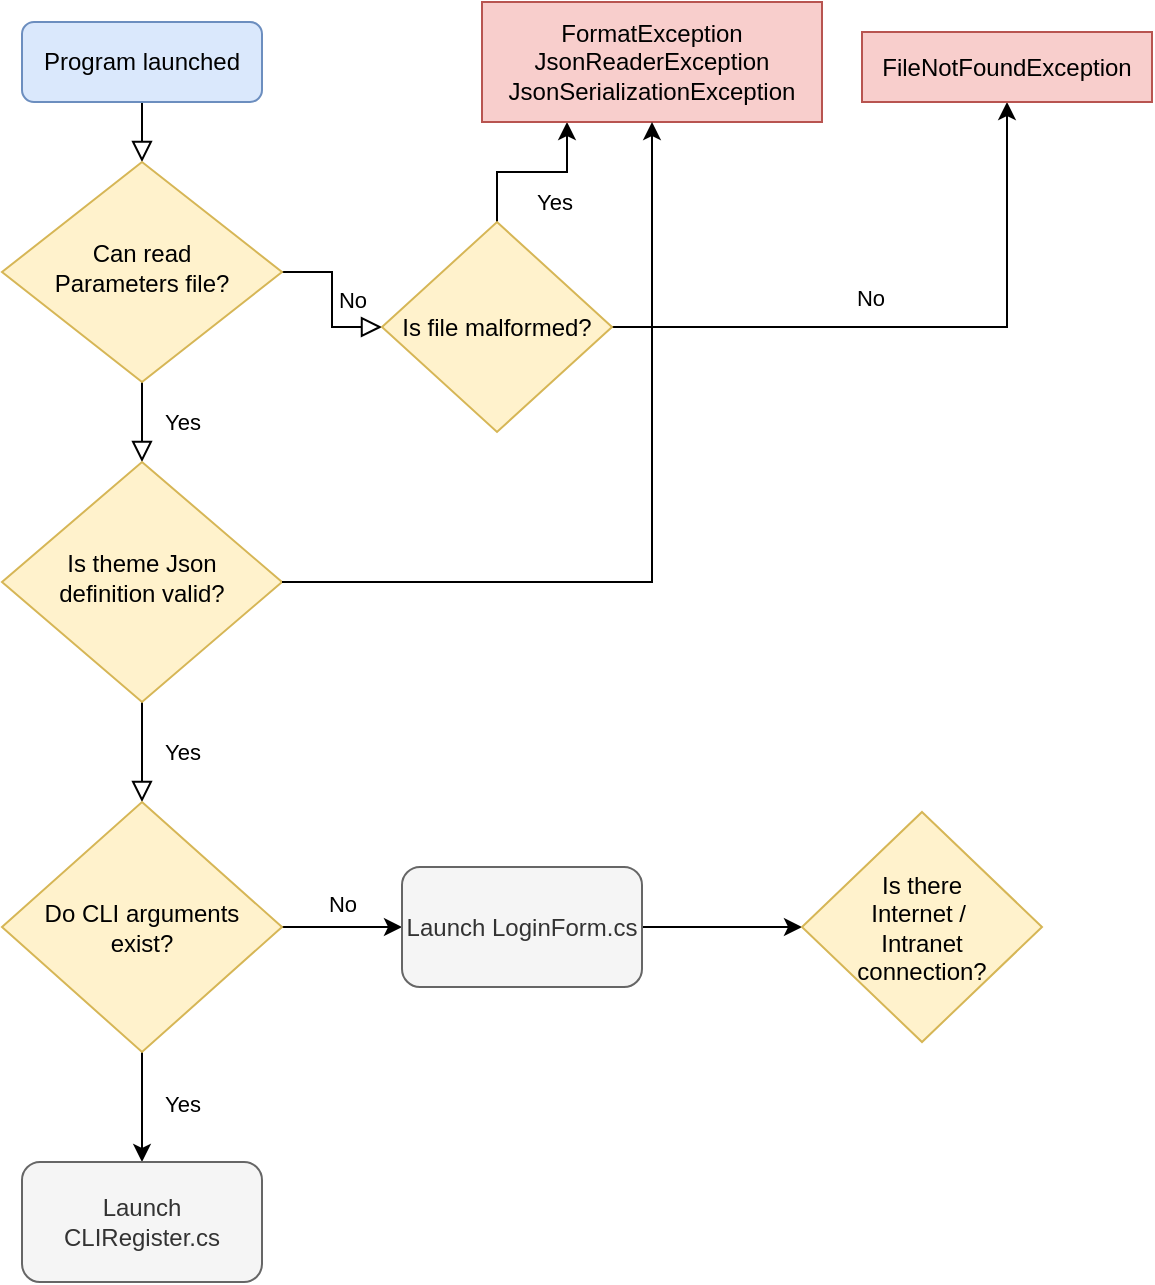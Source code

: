 <mxfile version="22.0.8" type="github">
  <diagram id="C5RBs43oDa-KdzZeNtuy" name="Page-1">
    <mxGraphModel dx="1173" dy="791" grid="1" gridSize="10" guides="1" tooltips="1" connect="1" arrows="1" fold="1" page="1" pageScale="1" pageWidth="827" pageHeight="1169" math="0" shadow="0">
      <root>
        <mxCell id="WIyWlLk6GJQsqaUBKTNV-0" />
        <mxCell id="WIyWlLk6GJQsqaUBKTNV-1" parent="WIyWlLk6GJQsqaUBKTNV-0" />
        <mxCell id="WIyWlLk6GJQsqaUBKTNV-2" value="" style="rounded=0;html=1;jettySize=auto;orthogonalLoop=1;fontSize=11;endArrow=block;endFill=0;endSize=8;strokeWidth=1;shadow=0;labelBackgroundColor=none;edgeStyle=orthogonalEdgeStyle;" parent="WIyWlLk6GJQsqaUBKTNV-1" source="WIyWlLk6GJQsqaUBKTNV-3" target="WIyWlLk6GJQsqaUBKTNV-6" edge="1">
          <mxGeometry relative="1" as="geometry" />
        </mxCell>
        <mxCell id="WIyWlLk6GJQsqaUBKTNV-3" value="Program launched" style="rounded=1;whiteSpace=wrap;html=1;fontSize=12;glass=0;strokeWidth=1;shadow=0;fillColor=#dae8fc;strokeColor=#6c8ebf;" parent="WIyWlLk6GJQsqaUBKTNV-1" vertex="1">
          <mxGeometry x="60" y="20" width="120" height="40" as="geometry" />
        </mxCell>
        <mxCell id="WIyWlLk6GJQsqaUBKTNV-4" value="Yes" style="rounded=0;html=1;jettySize=auto;orthogonalLoop=1;fontSize=11;endArrow=block;endFill=0;endSize=8;strokeWidth=1;shadow=0;labelBackgroundColor=none;edgeStyle=orthogonalEdgeStyle;" parent="WIyWlLk6GJQsqaUBKTNV-1" source="WIyWlLk6GJQsqaUBKTNV-6" target="WIyWlLk6GJQsqaUBKTNV-10" edge="1">
          <mxGeometry y="20" relative="1" as="geometry">
            <mxPoint as="offset" />
          </mxGeometry>
        </mxCell>
        <mxCell id="WIyWlLk6GJQsqaUBKTNV-5" value="No" style="edgeStyle=orthogonalEdgeStyle;rounded=0;html=1;jettySize=auto;orthogonalLoop=1;fontSize=11;endArrow=block;endFill=0;endSize=8;strokeWidth=1;shadow=0;labelBackgroundColor=none;entryX=0;entryY=0.5;entryDx=0;entryDy=0;" parent="WIyWlLk6GJQsqaUBKTNV-1" source="WIyWlLk6GJQsqaUBKTNV-6" target="MV5Ec6lMB-zT9UXO9T3H-1" edge="1">
          <mxGeometry y="10" relative="1" as="geometry">
            <mxPoint as="offset" />
            <mxPoint x="310" y="165" as="targetPoint" />
          </mxGeometry>
        </mxCell>
        <mxCell id="WIyWlLk6GJQsqaUBKTNV-6" value="Can read&lt;br&gt;Parameters file?" style="rhombus;whiteSpace=wrap;html=1;shadow=0;fontFamily=Helvetica;fontSize=12;align=center;strokeWidth=1;spacing=6;spacingTop=-4;fillColor=#fff2cc;strokeColor=#d6b656;" parent="WIyWlLk6GJQsqaUBKTNV-1" vertex="1">
          <mxGeometry x="50" y="90" width="140" height="110" as="geometry" />
        </mxCell>
        <mxCell id="WIyWlLk6GJQsqaUBKTNV-9" value="Yes" style="edgeStyle=orthogonalEdgeStyle;rounded=0;html=1;jettySize=auto;orthogonalLoop=1;fontSize=11;endArrow=block;endFill=0;endSize=8;strokeWidth=1;shadow=0;labelBackgroundColor=none;entryX=0.5;entryY=0;entryDx=0;entryDy=0;" parent="WIyWlLk6GJQsqaUBKTNV-1" source="WIyWlLk6GJQsqaUBKTNV-10" target="BBrvKpnnRB6dyi7Tlnk0-0" edge="1">
          <mxGeometry y="20" relative="1" as="geometry">
            <mxPoint as="offset" />
            <mxPoint x="120" y="490" as="targetPoint" />
          </mxGeometry>
        </mxCell>
        <mxCell id="WIyWlLk6GJQsqaUBKTNV-10" value="Is theme Json&lt;br&gt;definition valid?" style="rhombus;whiteSpace=wrap;html=1;shadow=0;fontFamily=Helvetica;fontSize=12;align=center;strokeWidth=1;spacing=6;spacingTop=-4;fillColor=#fff2cc;strokeColor=#d6b656;" parent="WIyWlLk6GJQsqaUBKTNV-1" vertex="1">
          <mxGeometry x="50" y="240" width="140" height="120" as="geometry" />
        </mxCell>
        <mxCell id="MV5Ec6lMB-zT9UXO9T3H-6" value="" style="edgeStyle=orthogonalEdgeStyle;rounded=0;orthogonalLoop=1;jettySize=auto;html=1;" parent="WIyWlLk6GJQsqaUBKTNV-1" source="MV5Ec6lMB-zT9UXO9T3H-1" target="MV5Ec6lMB-zT9UXO9T3H-5" edge="1">
          <mxGeometry relative="1" as="geometry" />
        </mxCell>
        <mxCell id="MV5Ec6lMB-zT9UXO9T3H-7" value="No" style="edgeLabel;html=1;align=center;verticalAlign=middle;resizable=0;points=[];" parent="MV5Ec6lMB-zT9UXO9T3H-6" vertex="1" connectable="0">
          <mxGeometry x="-0.167" relative="1" as="geometry">
            <mxPoint y="-15" as="offset" />
          </mxGeometry>
        </mxCell>
        <mxCell id="BBrvKpnnRB6dyi7Tlnk0-15" style="edgeStyle=orthogonalEdgeStyle;rounded=0;orthogonalLoop=1;jettySize=auto;html=1;entryX=0.25;entryY=1;entryDx=0;entryDy=0;" edge="1" parent="WIyWlLk6GJQsqaUBKTNV-1" source="MV5Ec6lMB-zT9UXO9T3H-1" target="MV5Ec6lMB-zT9UXO9T3H-2">
          <mxGeometry relative="1" as="geometry" />
        </mxCell>
        <mxCell id="BBrvKpnnRB6dyi7Tlnk0-16" value="Yes" style="edgeLabel;html=1;align=center;verticalAlign=middle;resizable=0;points=[];" vertex="1" connectable="0" parent="BBrvKpnnRB6dyi7Tlnk0-15">
          <mxGeometry x="-0.027" y="3" relative="1" as="geometry">
            <mxPoint x="12" y="18" as="offset" />
          </mxGeometry>
        </mxCell>
        <mxCell id="MV5Ec6lMB-zT9UXO9T3H-1" value="Is file malformed?" style="rhombus;whiteSpace=wrap;html=1;fillColor=#fff2cc;strokeColor=#d6b656;" parent="WIyWlLk6GJQsqaUBKTNV-1" vertex="1">
          <mxGeometry x="240" y="120" width="115" height="105" as="geometry" />
        </mxCell>
        <mxCell id="MV5Ec6lMB-zT9UXO9T3H-2" value="FormatException JsonReaderException&lt;br&gt;JsonSerializationException" style="whiteSpace=wrap;html=1;fillColor=#f8cecc;strokeColor=#b85450;" parent="WIyWlLk6GJQsqaUBKTNV-1" vertex="1">
          <mxGeometry x="290" y="10" width="170" height="60" as="geometry" />
        </mxCell>
        <mxCell id="MV5Ec6lMB-zT9UXO9T3H-5" value="FileNotFoundException" style="whiteSpace=wrap;html=1;fillColor=#f8cecc;strokeColor=#b85450;" parent="WIyWlLk6GJQsqaUBKTNV-1" vertex="1">
          <mxGeometry x="480" y="25" width="145" height="35" as="geometry" />
        </mxCell>
        <mxCell id="BBrvKpnnRB6dyi7Tlnk0-3" value="" style="edgeStyle=orthogonalEdgeStyle;rounded=0;orthogonalLoop=1;jettySize=auto;html=1;entryX=0;entryY=0.5;entryDx=0;entryDy=0;" edge="1" parent="WIyWlLk6GJQsqaUBKTNV-1" source="BBrvKpnnRB6dyi7Tlnk0-0" target="BBrvKpnnRB6dyi7Tlnk0-5">
          <mxGeometry relative="1" as="geometry">
            <mxPoint x="334" y="552.5" as="targetPoint" />
          </mxGeometry>
        </mxCell>
        <mxCell id="BBrvKpnnRB6dyi7Tlnk0-4" value="No" style="edgeLabel;html=1;align=center;verticalAlign=middle;resizable=0;points=[];" vertex="1" connectable="0" parent="BBrvKpnnRB6dyi7Tlnk0-3">
          <mxGeometry y="3" relative="1" as="geometry">
            <mxPoint y="-9" as="offset" />
          </mxGeometry>
        </mxCell>
        <mxCell id="BBrvKpnnRB6dyi7Tlnk0-8" value="" style="edgeStyle=orthogonalEdgeStyle;rounded=0;orthogonalLoop=1;jettySize=auto;html=1;" edge="1" parent="WIyWlLk6GJQsqaUBKTNV-1" source="BBrvKpnnRB6dyi7Tlnk0-0" target="BBrvKpnnRB6dyi7Tlnk0-7">
          <mxGeometry relative="1" as="geometry" />
        </mxCell>
        <mxCell id="BBrvKpnnRB6dyi7Tlnk0-9" value="Yes" style="edgeLabel;html=1;align=center;verticalAlign=middle;resizable=0;points=[];" vertex="1" connectable="0" parent="BBrvKpnnRB6dyi7Tlnk0-8">
          <mxGeometry x="-0.058" y="2" relative="1" as="geometry">
            <mxPoint x="18" as="offset" />
          </mxGeometry>
        </mxCell>
        <mxCell id="BBrvKpnnRB6dyi7Tlnk0-0" value="Do CLI arguments&lt;br&gt;exist?" style="rhombus;whiteSpace=wrap;html=1;fillColor=#fff2cc;strokeColor=#d6b656;" vertex="1" parent="WIyWlLk6GJQsqaUBKTNV-1">
          <mxGeometry x="50" y="410" width="140" height="125" as="geometry" />
        </mxCell>
        <mxCell id="BBrvKpnnRB6dyi7Tlnk0-14" style="edgeStyle=orthogonalEdgeStyle;rounded=0;orthogonalLoop=1;jettySize=auto;html=1;exitX=1;exitY=0.5;exitDx=0;exitDy=0;entryX=0;entryY=0.5;entryDx=0;entryDy=0;" edge="1" parent="WIyWlLk6GJQsqaUBKTNV-1" source="BBrvKpnnRB6dyi7Tlnk0-5" target="BBrvKpnnRB6dyi7Tlnk0-12">
          <mxGeometry relative="1" as="geometry" />
        </mxCell>
        <mxCell id="BBrvKpnnRB6dyi7Tlnk0-5" value="Launch LoginForm.cs" style="rounded=1;whiteSpace=wrap;html=1;fillColor=#f5f5f5;fontColor=#333333;strokeColor=#666666;" vertex="1" parent="WIyWlLk6GJQsqaUBKTNV-1">
          <mxGeometry x="250" y="442.5" width="120" height="60" as="geometry" />
        </mxCell>
        <mxCell id="BBrvKpnnRB6dyi7Tlnk0-6" style="edgeStyle=orthogonalEdgeStyle;rounded=0;orthogonalLoop=1;jettySize=auto;html=1;entryX=0.5;entryY=1;entryDx=0;entryDy=0;" edge="1" parent="WIyWlLk6GJQsqaUBKTNV-1" source="WIyWlLk6GJQsqaUBKTNV-10" target="MV5Ec6lMB-zT9UXO9T3H-2">
          <mxGeometry relative="1" as="geometry">
            <mxPoint x="460" y="130" as="targetPoint" />
          </mxGeometry>
        </mxCell>
        <mxCell id="BBrvKpnnRB6dyi7Tlnk0-7" value="Launch CLIRegister.cs" style="rounded=1;whiteSpace=wrap;html=1;fillColor=#f5f5f5;fontColor=#333333;strokeColor=#666666;" vertex="1" parent="WIyWlLk6GJQsqaUBKTNV-1">
          <mxGeometry x="60" y="590" width="120" height="60" as="geometry" />
        </mxCell>
        <mxCell id="BBrvKpnnRB6dyi7Tlnk0-12" value="Is there&lt;br&gt;Internet /&amp;nbsp;&lt;br&gt;Intranet &lt;br&gt;connection?" style="rhombus;whiteSpace=wrap;html=1;fillColor=#fff2cc;strokeColor=#d6b656;" vertex="1" parent="WIyWlLk6GJQsqaUBKTNV-1">
          <mxGeometry x="450" y="415" width="120" height="115" as="geometry" />
        </mxCell>
      </root>
    </mxGraphModel>
  </diagram>
</mxfile>
